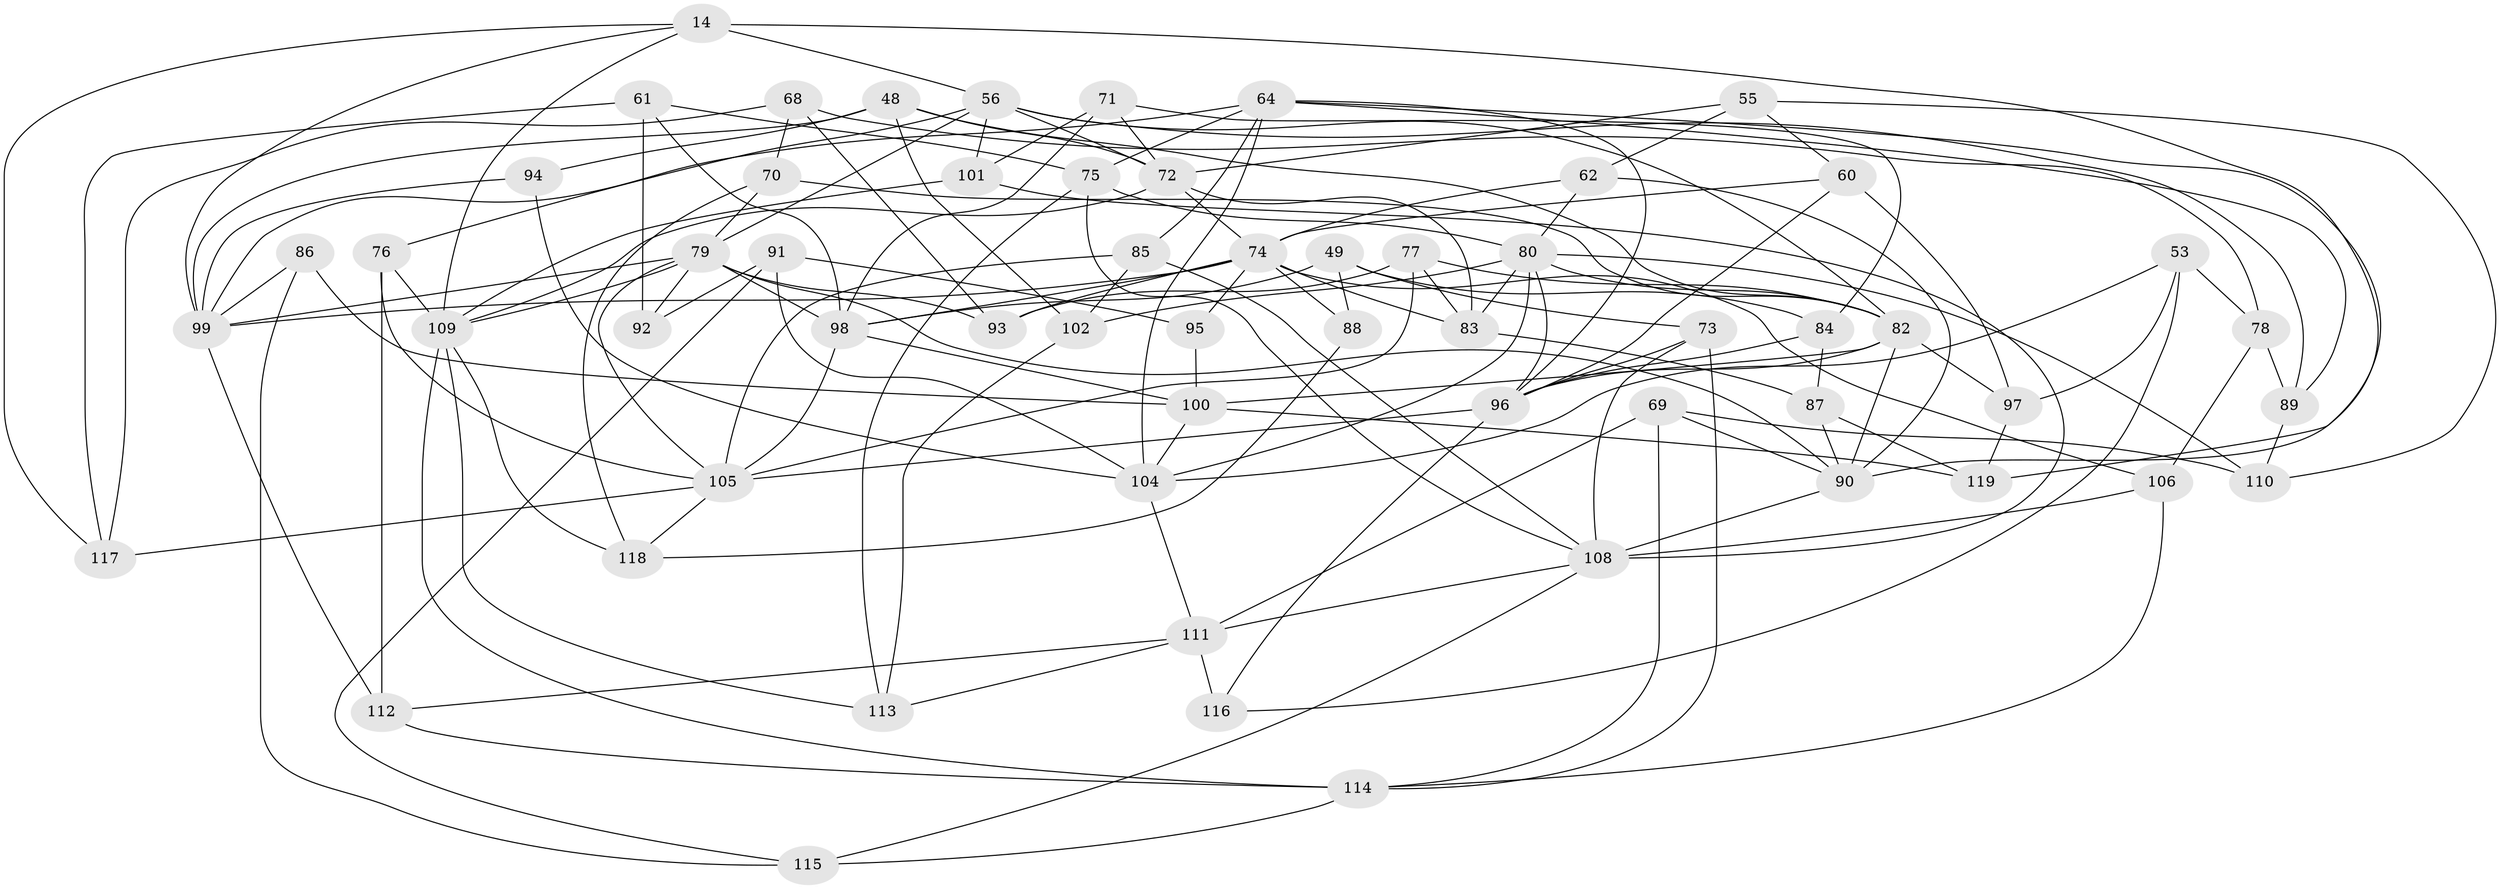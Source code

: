 // original degree distribution, {4: 1.0}
// Generated by graph-tools (version 1.1) at 2025/02/03/05/25 17:02:45]
// undirected, 59 vertices, 149 edges
graph export_dot {
graph [start="1"]
  node [color=gray90,style=filled];
  14 [super="+13"];
  48 [super="+40"];
  49;
  53;
  55;
  56 [super="+52"];
  60;
  61;
  62;
  64 [super="+9+63"];
  68;
  69;
  70;
  71 [super="+28"];
  72 [super="+3+26"];
  73;
  74 [super="+42+44"];
  75 [super="+65"];
  76;
  77;
  78;
  79 [super="+58"];
  80 [super="+8+66+38"];
  82 [super="+32+54+51"];
  83 [super="+22"];
  84;
  85 [super="+7"];
  86;
  87;
  88;
  89;
  90 [super="+24"];
  91 [super="+43"];
  92;
  93;
  94;
  95;
  96 [super="+20+33"];
  97;
  98 [super="+2+15"];
  99 [super="+39+67"];
  100 [super="+45"];
  101;
  102;
  104 [super="+47+103"];
  105 [super="+34"];
  106 [super="+36"];
  108 [super="+25+35+59"];
  109 [super="+57"];
  110;
  111 [super="+81"];
  112;
  113;
  114 [super="+27+107"];
  115 [super="+50"];
  116;
  117;
  118;
  119;
  14 -- 56;
  14 -- 117;
  14 -- 90 [weight=2];
  14 -- 109;
  14 -- 99;
  48 -- 102;
  48 -- 94 [weight=2];
  48 -- 72;
  48 -- 82;
  48 -- 99;
  49 -- 88;
  49 -- 84;
  49 -- 73;
  49 -- 98;
  53 -- 97;
  53 -- 104;
  53 -- 78;
  53 -- 116;
  55 -- 60;
  55 -- 62;
  55 -- 110;
  55 -- 72;
  56 -- 72;
  56 -- 101;
  56 -- 89;
  56 -- 76;
  56 -- 79;
  56 -- 82 [weight=2];
  60 -- 97;
  60 -- 74;
  60 -- 96;
  61 -- 92;
  61 -- 117;
  61 -- 98;
  61 -- 75;
  62 -- 74;
  62 -- 90;
  62 -- 80;
  64 -- 85 [weight=2];
  64 -- 104;
  64 -- 89;
  64 -- 96;
  64 -- 99 [weight=2];
  64 -- 75 [weight=2];
  64 -- 119;
  68 -- 78;
  68 -- 70;
  68 -- 93;
  68 -- 117;
  69 -- 90;
  69 -- 110;
  69 -- 111;
  69 -- 114;
  70 -- 82;
  70 -- 118;
  70 -- 79;
  71 -- 84;
  71 -- 98 [weight=2];
  71 -- 72 [weight=2];
  71 -- 101;
  72 -- 83;
  72 -- 74;
  72 -- 109;
  73 -- 114;
  73 -- 96;
  73 -- 108;
  74 -- 88 [weight=2];
  74 -- 98 [weight=3];
  74 -- 106;
  74 -- 99;
  74 -- 93;
  74 -- 95 [weight=2];
  74 -- 83;
  75 -- 113;
  75 -- 80;
  75 -- 108;
  76 -- 112;
  76 -- 105;
  76 -- 109;
  77 -- 93;
  77 -- 83;
  77 -- 105;
  77 -- 82;
  78 -- 89;
  78 -- 106;
  79 -- 109 [weight=2];
  79 -- 98;
  79 -- 105 [weight=2];
  79 -- 90;
  79 -- 92;
  79 -- 93;
  79 -- 99 [weight=2];
  80 -- 110;
  80 -- 102;
  80 -- 83 [weight=2];
  80 -- 96;
  80 -- 82 [weight=2];
  80 -- 104;
  82 -- 90 [weight=2];
  82 -- 97;
  82 -- 100;
  82 -- 96;
  83 -- 87;
  84 -- 96;
  84 -- 87;
  85 -- 102;
  85 -- 105 [weight=2];
  85 -- 108;
  86 -- 100;
  86 -- 99;
  86 -- 115 [weight=2];
  87 -- 119;
  87 -- 90;
  88 -- 118;
  89 -- 110;
  90 -- 108 [weight=2];
  91 -- 95;
  91 -- 92 [weight=2];
  91 -- 115;
  91 -- 104 [weight=2];
  94 -- 99;
  94 -- 104;
  95 -- 100;
  96 -- 116;
  96 -- 105;
  97 -- 119;
  98 -- 100;
  98 -- 105;
  99 -- 112;
  100 -- 119;
  100 -- 104;
  101 -- 108;
  101 -- 109;
  102 -- 113;
  104 -- 111;
  105 -- 118;
  105 -- 117;
  106 -- 108 [weight=3];
  106 -- 114;
  108 -- 115;
  108 -- 111 [weight=2];
  109 -- 114 [weight=2];
  109 -- 113;
  109 -- 118;
  111 -- 113;
  111 -- 112;
  111 -- 116 [weight=2];
  112 -- 114;
  114 -- 115 [weight=2];
}
